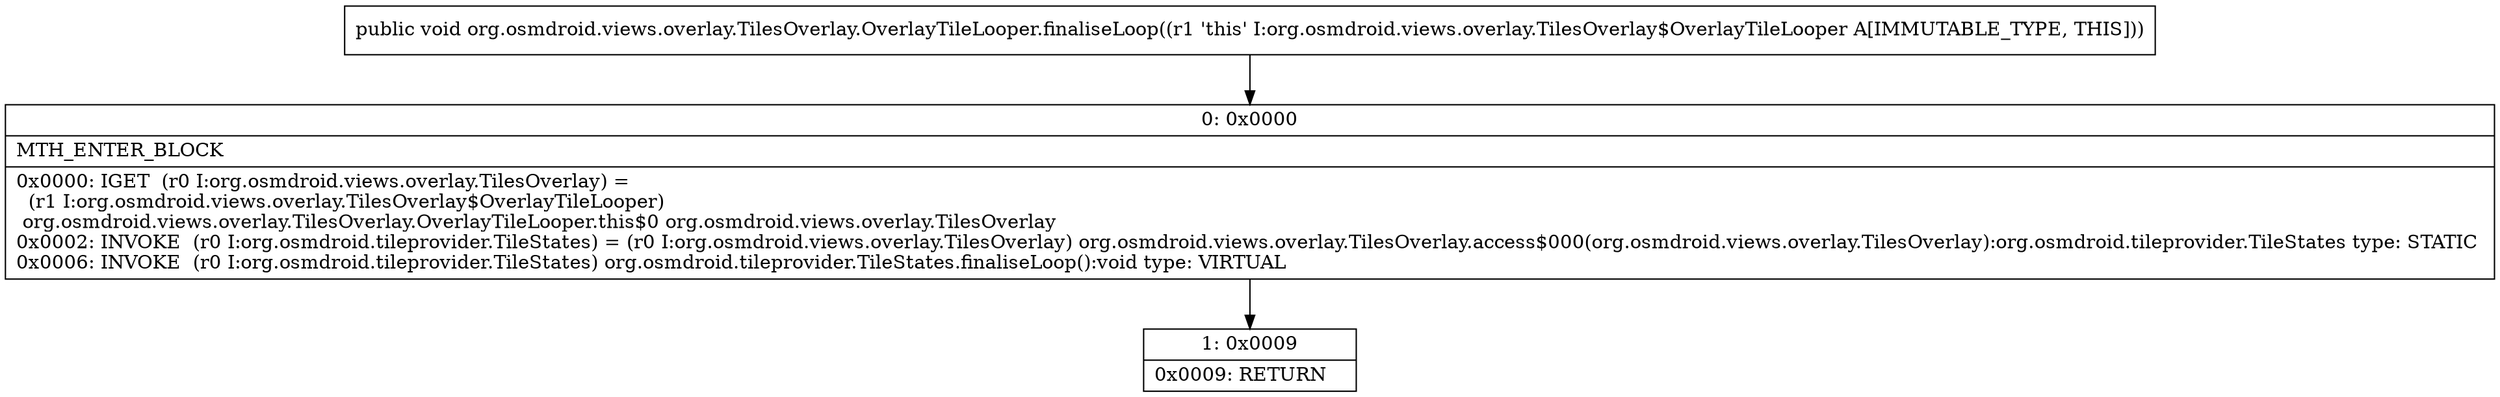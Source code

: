 digraph "CFG fororg.osmdroid.views.overlay.TilesOverlay.OverlayTileLooper.finaliseLoop()V" {
Node_0 [shape=record,label="{0\:\ 0x0000|MTH_ENTER_BLOCK\l|0x0000: IGET  (r0 I:org.osmdroid.views.overlay.TilesOverlay) = \l  (r1 I:org.osmdroid.views.overlay.TilesOverlay$OverlayTileLooper)\l org.osmdroid.views.overlay.TilesOverlay.OverlayTileLooper.this$0 org.osmdroid.views.overlay.TilesOverlay \l0x0002: INVOKE  (r0 I:org.osmdroid.tileprovider.TileStates) = (r0 I:org.osmdroid.views.overlay.TilesOverlay) org.osmdroid.views.overlay.TilesOverlay.access$000(org.osmdroid.views.overlay.TilesOverlay):org.osmdroid.tileprovider.TileStates type: STATIC \l0x0006: INVOKE  (r0 I:org.osmdroid.tileprovider.TileStates) org.osmdroid.tileprovider.TileStates.finaliseLoop():void type: VIRTUAL \l}"];
Node_1 [shape=record,label="{1\:\ 0x0009|0x0009: RETURN   \l}"];
MethodNode[shape=record,label="{public void org.osmdroid.views.overlay.TilesOverlay.OverlayTileLooper.finaliseLoop((r1 'this' I:org.osmdroid.views.overlay.TilesOverlay$OverlayTileLooper A[IMMUTABLE_TYPE, THIS])) }"];
MethodNode -> Node_0;
Node_0 -> Node_1;
}

